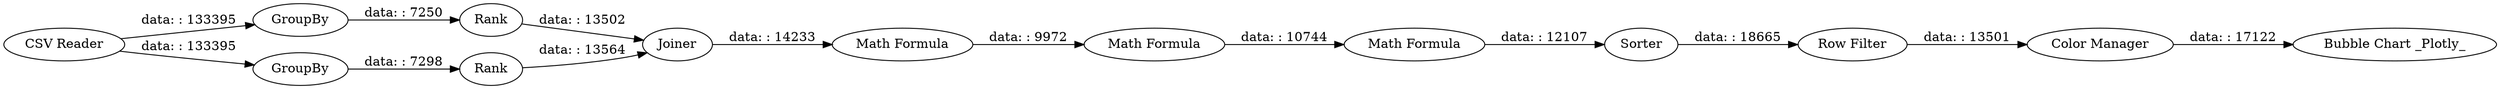 digraph {
	"-1881023625862861666_5" [label=GroupBy]
	"-1881023625862861666_10" [label=Joiner]
	"-1881023625862861666_1" [label="CSV Reader"]
	"-1881023625862861666_19" [label="Math Formula"]
	"-1881023625862861666_13" [label="Math Formula"]
	"-1881023625862861666_18" [label="Bubble Chart _Plotly_"]
	"-1881023625862861666_3" [label=GroupBy]
	"-1881023625862861666_15" [label="Color Manager"]
	"-1881023625862861666_20" [label="Math Formula"]
	"-1881023625862861666_2" [label=Rank]
	"-1881023625862861666_4" [label=Rank]
	"-1881023625862861666_17" [label=Sorter]
	"-1881023625862861666_16" [label="Row Filter"]
	"-1881023625862861666_15" -> "-1881023625862861666_18" [label="data: : 17122"]
	"-1881023625862861666_13" -> "-1881023625862861666_19" [label="data: : 9972"]
	"-1881023625862861666_2" -> "-1881023625862861666_10" [label="data: : 13564"]
	"-1881023625862861666_1" -> "-1881023625862861666_5" [label="data: : 133395"]
	"-1881023625862861666_4" -> "-1881023625862861666_10" [label="data: : 13502"]
	"-1881023625862861666_10" -> "-1881023625862861666_13" [label="data: : 14233"]
	"-1881023625862861666_20" -> "-1881023625862861666_17" [label="data: : 12107"]
	"-1881023625862861666_16" -> "-1881023625862861666_15" [label="data: : 13501"]
	"-1881023625862861666_3" -> "-1881023625862861666_2" [label="data: : 7298"]
	"-1881023625862861666_1" -> "-1881023625862861666_3" [label="data: : 133395"]
	"-1881023625862861666_19" -> "-1881023625862861666_20" [label="data: : 10744"]
	"-1881023625862861666_17" -> "-1881023625862861666_16" [label="data: : 18665"]
	"-1881023625862861666_5" -> "-1881023625862861666_4" [label="data: : 7250"]
	rankdir=LR
}
